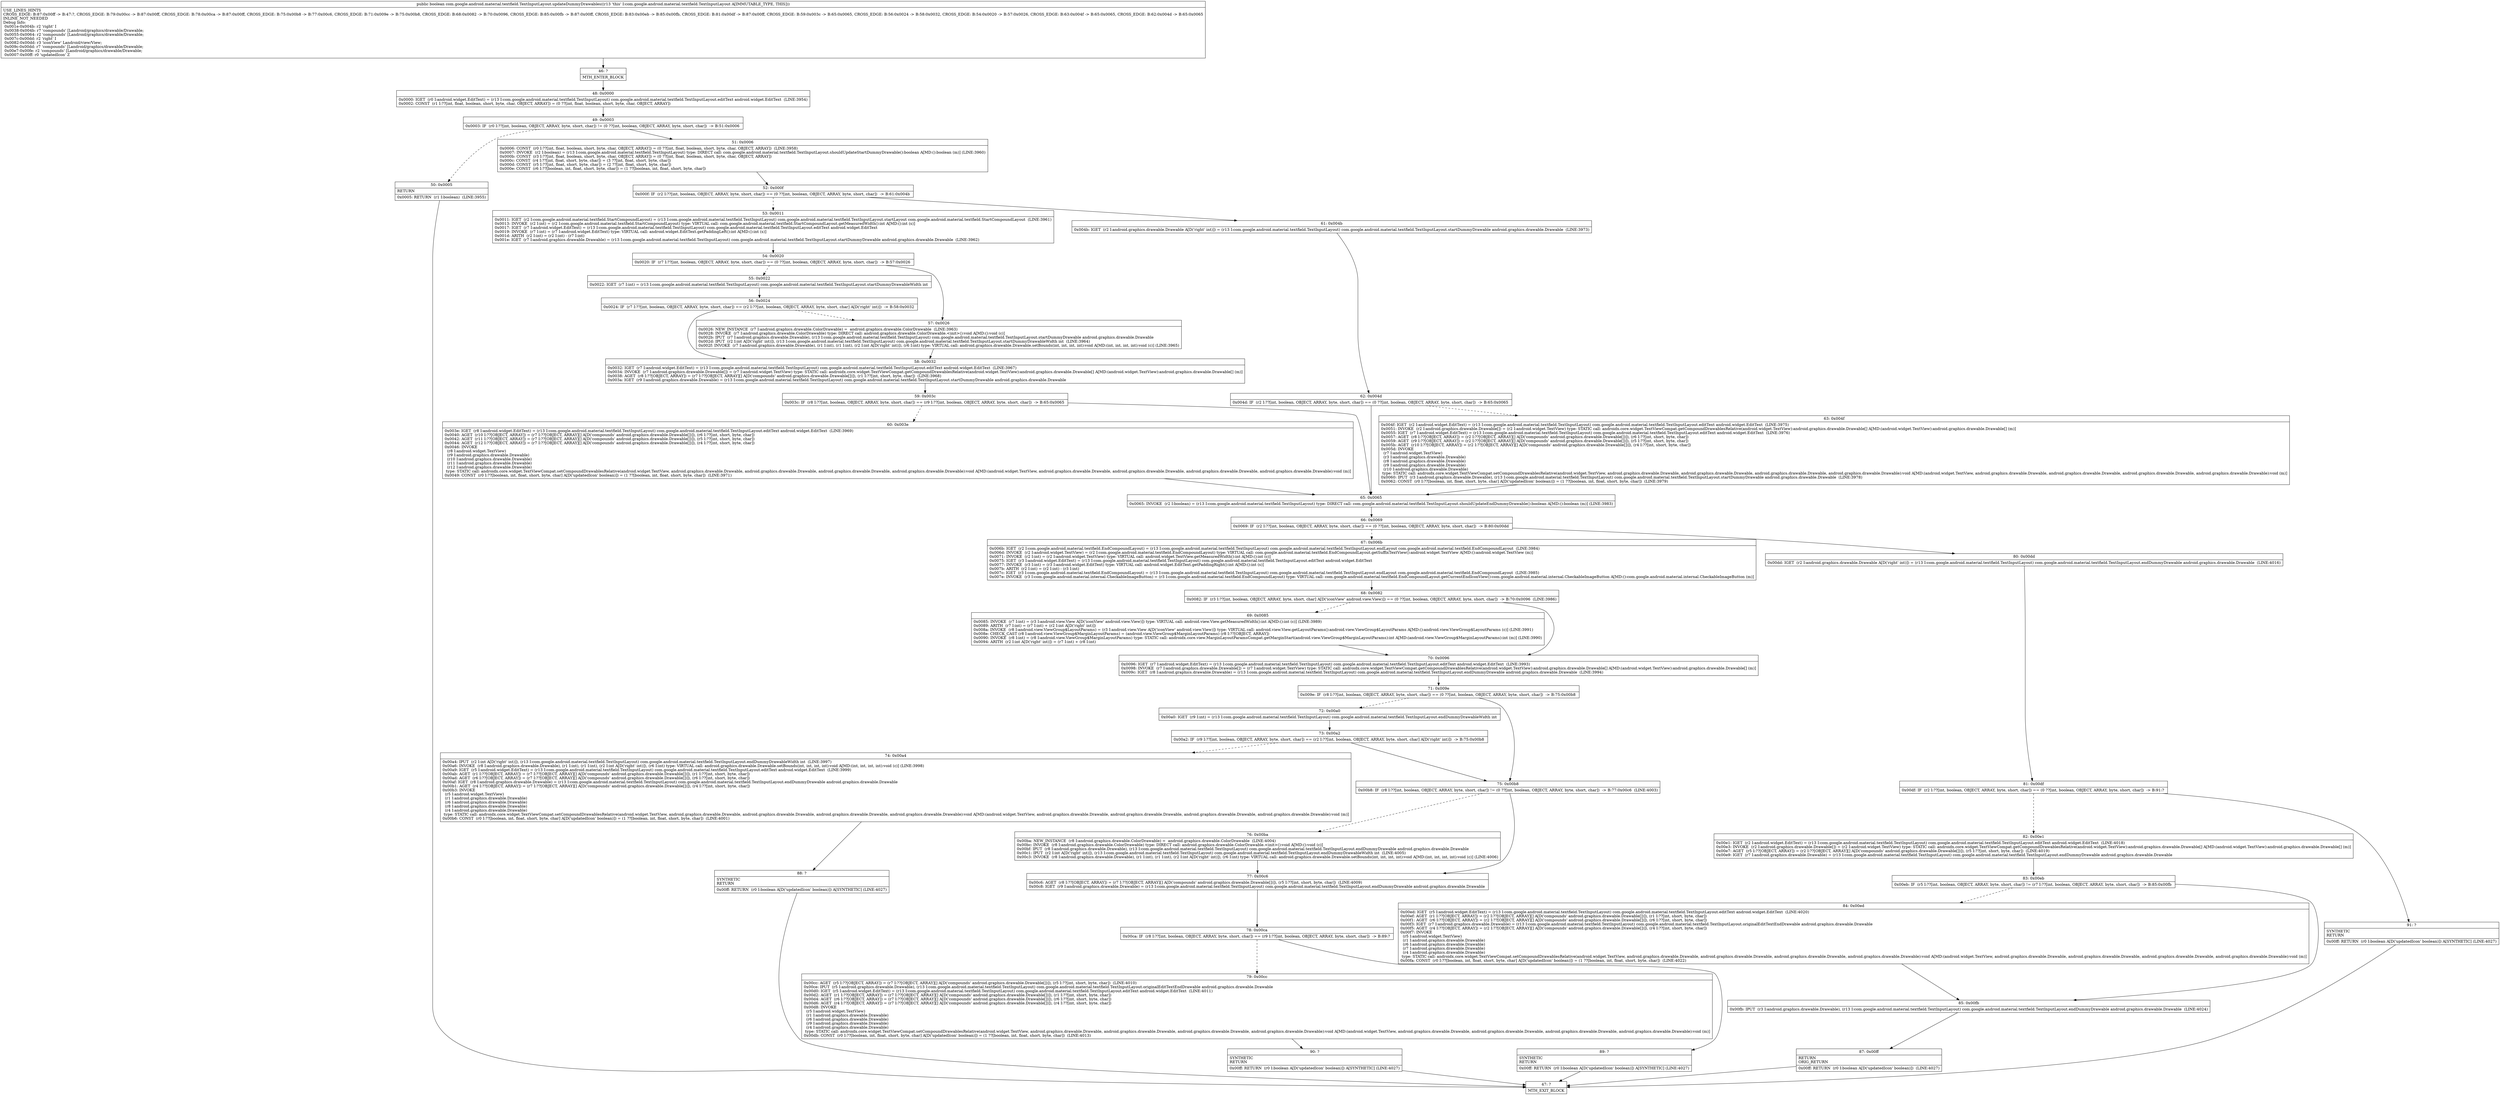digraph "CFG forcom.google.android.material.textfield.TextInputLayout.updateDummyDrawables()Z" {
Node_46 [shape=record,label="{46\:\ ?|MTH_ENTER_BLOCK\l}"];
Node_48 [shape=record,label="{48\:\ 0x0000|0x0000: IGET  (r0 I:android.widget.EditText) = (r13 I:com.google.android.material.textfield.TextInputLayout) com.google.android.material.textfield.TextInputLayout.editText android.widget.EditText  (LINE:3954)\l0x0002: CONST  (r1 I:??[int, float, boolean, short, byte, char, OBJECT, ARRAY]) = (0 ??[int, float, boolean, short, byte, char, OBJECT, ARRAY]) \l}"];
Node_49 [shape=record,label="{49\:\ 0x0003|0x0003: IF  (r0 I:??[int, boolean, OBJECT, ARRAY, byte, short, char]) != (0 ??[int, boolean, OBJECT, ARRAY, byte, short, char])  \-\> B:51:0x0006 \l}"];
Node_50 [shape=record,label="{50\:\ 0x0005|RETURN\l|0x0005: RETURN  (r1 I:boolean)  (LINE:3955)\l}"];
Node_47 [shape=record,label="{47\:\ ?|MTH_EXIT_BLOCK\l}"];
Node_51 [shape=record,label="{51\:\ 0x0006|0x0006: CONST  (r0 I:??[int, float, boolean, short, byte, char, OBJECT, ARRAY]) = (0 ??[int, float, boolean, short, byte, char, OBJECT, ARRAY])  (LINE:3958)\l0x0007: INVOKE  (r2 I:boolean) = (r13 I:com.google.android.material.textfield.TextInputLayout) type: DIRECT call: com.google.android.material.textfield.TextInputLayout.shouldUpdateStartDummyDrawable():boolean A[MD:():boolean (m)] (LINE:3960)\l0x000b: CONST  (r3 I:??[int, float, boolean, short, byte, char, OBJECT, ARRAY]) = (0 ??[int, float, boolean, short, byte, char, OBJECT, ARRAY]) \l0x000c: CONST  (r4 I:??[int, float, short, byte, char]) = (3 ??[int, float, short, byte, char]) \l0x000d: CONST  (r5 I:??[int, float, short, byte, char]) = (2 ??[int, float, short, byte, char]) \l0x000e: CONST  (r6 I:??[boolean, int, float, short, byte, char]) = (1 ??[boolean, int, float, short, byte, char]) \l}"];
Node_52 [shape=record,label="{52\:\ 0x000f|0x000f: IF  (r2 I:??[int, boolean, OBJECT, ARRAY, byte, short, char]) == (0 ??[int, boolean, OBJECT, ARRAY, byte, short, char])  \-\> B:61:0x004b \l}"];
Node_53 [shape=record,label="{53\:\ 0x0011|0x0011: IGET  (r2 I:com.google.android.material.textfield.StartCompoundLayout) = (r13 I:com.google.android.material.textfield.TextInputLayout) com.google.android.material.textfield.TextInputLayout.startLayout com.google.android.material.textfield.StartCompoundLayout  (LINE:3961)\l0x0013: INVOKE  (r2 I:int) = (r2 I:com.google.android.material.textfield.StartCompoundLayout) type: VIRTUAL call: com.google.android.material.textfield.StartCompoundLayout.getMeasuredWidth():int A[MD:():int (s)]\l0x0017: IGET  (r7 I:android.widget.EditText) = (r13 I:com.google.android.material.textfield.TextInputLayout) com.google.android.material.textfield.TextInputLayout.editText android.widget.EditText \l0x0019: INVOKE  (r7 I:int) = (r7 I:android.widget.EditText) type: VIRTUAL call: android.widget.EditText.getPaddingLeft():int A[MD:():int (s)]\l0x001d: ARITH  (r2 I:int) = (r2 I:int) \- (r7 I:int) \l0x001e: IGET  (r7 I:android.graphics.drawable.Drawable) = (r13 I:com.google.android.material.textfield.TextInputLayout) com.google.android.material.textfield.TextInputLayout.startDummyDrawable android.graphics.drawable.Drawable  (LINE:3962)\l}"];
Node_54 [shape=record,label="{54\:\ 0x0020|0x0020: IF  (r7 I:??[int, boolean, OBJECT, ARRAY, byte, short, char]) == (0 ??[int, boolean, OBJECT, ARRAY, byte, short, char])  \-\> B:57:0x0026 \l}"];
Node_55 [shape=record,label="{55\:\ 0x0022|0x0022: IGET  (r7 I:int) = (r13 I:com.google.android.material.textfield.TextInputLayout) com.google.android.material.textfield.TextInputLayout.startDummyDrawableWidth int \l}"];
Node_56 [shape=record,label="{56\:\ 0x0024|0x0024: IF  (r7 I:??[int, boolean, OBJECT, ARRAY, byte, short, char]) == (r2 I:??[int, boolean, OBJECT, ARRAY, byte, short, char] A[D('right' int)])  \-\> B:58:0x0032 \l}"];
Node_58 [shape=record,label="{58\:\ 0x0032|0x0032: IGET  (r7 I:android.widget.EditText) = (r13 I:com.google.android.material.textfield.TextInputLayout) com.google.android.material.textfield.TextInputLayout.editText android.widget.EditText  (LINE:3967)\l0x0034: INVOKE  (r7 I:android.graphics.drawable.Drawable[]) = (r7 I:android.widget.TextView) type: STATIC call: androidx.core.widget.TextViewCompat.getCompoundDrawablesRelative(android.widget.TextView):android.graphics.drawable.Drawable[] A[MD:(android.widget.TextView):android.graphics.drawable.Drawable[] (m)]\l0x0038: AGET  (r8 I:??[OBJECT, ARRAY]) = (r7 I:??[OBJECT, ARRAY][] A[D('compounds' android.graphics.drawable.Drawable[])]), (r1 I:??[int, short, byte, char])  (LINE:3968)\l0x003a: IGET  (r9 I:android.graphics.drawable.Drawable) = (r13 I:com.google.android.material.textfield.TextInputLayout) com.google.android.material.textfield.TextInputLayout.startDummyDrawable android.graphics.drawable.Drawable \l}"];
Node_59 [shape=record,label="{59\:\ 0x003c|0x003c: IF  (r8 I:??[int, boolean, OBJECT, ARRAY, byte, short, char]) == (r9 I:??[int, boolean, OBJECT, ARRAY, byte, short, char])  \-\> B:65:0x0065 \l}"];
Node_60 [shape=record,label="{60\:\ 0x003e|0x003e: IGET  (r8 I:android.widget.EditText) = (r13 I:com.google.android.material.textfield.TextInputLayout) com.google.android.material.textfield.TextInputLayout.editText android.widget.EditText  (LINE:3969)\l0x0040: AGET  (r10 I:??[OBJECT, ARRAY]) = (r7 I:??[OBJECT, ARRAY][] A[D('compounds' android.graphics.drawable.Drawable[])]), (r6 I:??[int, short, byte, char]) \l0x0042: AGET  (r11 I:??[OBJECT, ARRAY]) = (r7 I:??[OBJECT, ARRAY][] A[D('compounds' android.graphics.drawable.Drawable[])]), (r5 I:??[int, short, byte, char]) \l0x0044: AGET  (r12 I:??[OBJECT, ARRAY]) = (r7 I:??[OBJECT, ARRAY][] A[D('compounds' android.graphics.drawable.Drawable[])]), (r4 I:??[int, short, byte, char]) \l0x0046: INVOKE  \l  (r8 I:android.widget.TextView)\l  (r9 I:android.graphics.drawable.Drawable)\l  (r10 I:android.graphics.drawable.Drawable)\l  (r11 I:android.graphics.drawable.Drawable)\l  (r12 I:android.graphics.drawable.Drawable)\l type: STATIC call: androidx.core.widget.TextViewCompat.setCompoundDrawablesRelative(android.widget.TextView, android.graphics.drawable.Drawable, android.graphics.drawable.Drawable, android.graphics.drawable.Drawable, android.graphics.drawable.Drawable):void A[MD:(android.widget.TextView, android.graphics.drawable.Drawable, android.graphics.drawable.Drawable, android.graphics.drawable.Drawable, android.graphics.drawable.Drawable):void (m)]\l0x0049: CONST  (r0 I:??[boolean, int, float, short, byte, char] A[D('updatedIcon' boolean)]) = (1 ??[boolean, int, float, short, byte, char])  (LINE:3971)\l}"];
Node_65 [shape=record,label="{65\:\ 0x0065|0x0065: INVOKE  (r2 I:boolean) = (r13 I:com.google.android.material.textfield.TextInputLayout) type: DIRECT call: com.google.android.material.textfield.TextInputLayout.shouldUpdateEndDummyDrawable():boolean A[MD:():boolean (m)] (LINE:3983)\l}"];
Node_66 [shape=record,label="{66\:\ 0x0069|0x0069: IF  (r2 I:??[int, boolean, OBJECT, ARRAY, byte, short, char]) == (0 ??[int, boolean, OBJECT, ARRAY, byte, short, char])  \-\> B:80:0x00dd \l}"];
Node_67 [shape=record,label="{67\:\ 0x006b|0x006b: IGET  (r2 I:com.google.android.material.textfield.EndCompoundLayout) = (r13 I:com.google.android.material.textfield.TextInputLayout) com.google.android.material.textfield.TextInputLayout.endLayout com.google.android.material.textfield.EndCompoundLayout  (LINE:3984)\l0x006d: INVOKE  (r2 I:android.widget.TextView) = (r2 I:com.google.android.material.textfield.EndCompoundLayout) type: VIRTUAL call: com.google.android.material.textfield.EndCompoundLayout.getSuffixTextView():android.widget.TextView A[MD:():android.widget.TextView (m)]\l0x0071: INVOKE  (r2 I:int) = (r2 I:android.widget.TextView) type: VIRTUAL call: android.widget.TextView.getMeasuredWidth():int A[MD:():int (c)]\l0x0075: IGET  (r3 I:android.widget.EditText) = (r13 I:com.google.android.material.textfield.TextInputLayout) com.google.android.material.textfield.TextInputLayout.editText android.widget.EditText \l0x0077: INVOKE  (r3 I:int) = (r3 I:android.widget.EditText) type: VIRTUAL call: android.widget.EditText.getPaddingRight():int A[MD:():int (s)]\l0x007b: ARITH  (r2 I:int) = (r2 I:int) \- (r3 I:int) \l0x007c: IGET  (r3 I:com.google.android.material.textfield.EndCompoundLayout) = (r13 I:com.google.android.material.textfield.TextInputLayout) com.google.android.material.textfield.TextInputLayout.endLayout com.google.android.material.textfield.EndCompoundLayout  (LINE:3985)\l0x007e: INVOKE  (r3 I:com.google.android.material.internal.CheckableImageButton) = (r3 I:com.google.android.material.textfield.EndCompoundLayout) type: VIRTUAL call: com.google.android.material.textfield.EndCompoundLayout.getCurrentEndIconView():com.google.android.material.internal.CheckableImageButton A[MD:():com.google.android.material.internal.CheckableImageButton (m)]\l}"];
Node_68 [shape=record,label="{68\:\ 0x0082|0x0082: IF  (r3 I:??[int, boolean, OBJECT, ARRAY, byte, short, char] A[D('iconView' android.view.View)]) == (0 ??[int, boolean, OBJECT, ARRAY, byte, short, char])  \-\> B:70:0x0096  (LINE:3986)\l}"];
Node_69 [shape=record,label="{69\:\ 0x0085|0x0085: INVOKE  (r7 I:int) = (r3 I:android.view.View A[D('iconView' android.view.View)]) type: VIRTUAL call: android.view.View.getMeasuredWidth():int A[MD:():int (c)] (LINE:3989)\l0x0089: ARITH  (r7 I:int) = (r7 I:int) + (r2 I:int A[D('right' int)]) \l0x008a: INVOKE  (r8 I:android.view.ViewGroup$LayoutParams) = (r3 I:android.view.View A[D('iconView' android.view.View)]) type: VIRTUAL call: android.view.View.getLayoutParams():android.view.ViewGroup$LayoutParams A[MD:():android.view.ViewGroup$LayoutParams (c)] (LINE:3991)\l0x008e: CHECK_CAST (r8 I:android.view.ViewGroup$MarginLayoutParams) = (android.view.ViewGroup$MarginLayoutParams) (r8 I:??[OBJECT, ARRAY]) \l0x0090: INVOKE  (r8 I:int) = (r8 I:android.view.ViewGroup$MarginLayoutParams) type: STATIC call: androidx.core.view.MarginLayoutParamsCompat.getMarginStart(android.view.ViewGroup$MarginLayoutParams):int A[MD:(android.view.ViewGroup$MarginLayoutParams):int (m)] (LINE:3990)\l0x0094: ARITH  (r2 I:int A[D('right' int)]) = (r7 I:int) + (r8 I:int) \l}"];
Node_70 [shape=record,label="{70\:\ 0x0096|0x0096: IGET  (r7 I:android.widget.EditText) = (r13 I:com.google.android.material.textfield.TextInputLayout) com.google.android.material.textfield.TextInputLayout.editText android.widget.EditText  (LINE:3993)\l0x0098: INVOKE  (r7 I:android.graphics.drawable.Drawable[]) = (r7 I:android.widget.TextView) type: STATIC call: androidx.core.widget.TextViewCompat.getCompoundDrawablesRelative(android.widget.TextView):android.graphics.drawable.Drawable[] A[MD:(android.widget.TextView):android.graphics.drawable.Drawable[] (m)]\l0x009c: IGET  (r8 I:android.graphics.drawable.Drawable) = (r13 I:com.google.android.material.textfield.TextInputLayout) com.google.android.material.textfield.TextInputLayout.endDummyDrawable android.graphics.drawable.Drawable  (LINE:3994)\l}"];
Node_71 [shape=record,label="{71\:\ 0x009e|0x009e: IF  (r8 I:??[int, boolean, OBJECT, ARRAY, byte, short, char]) == (0 ??[int, boolean, OBJECT, ARRAY, byte, short, char])  \-\> B:75:0x00b8 \l}"];
Node_72 [shape=record,label="{72\:\ 0x00a0|0x00a0: IGET  (r9 I:int) = (r13 I:com.google.android.material.textfield.TextInputLayout) com.google.android.material.textfield.TextInputLayout.endDummyDrawableWidth int \l}"];
Node_73 [shape=record,label="{73\:\ 0x00a2|0x00a2: IF  (r9 I:??[int, boolean, OBJECT, ARRAY, byte, short, char]) == (r2 I:??[int, boolean, OBJECT, ARRAY, byte, short, char] A[D('right' int)])  \-\> B:75:0x00b8 \l}"];
Node_74 [shape=record,label="{74\:\ 0x00a4|0x00a4: IPUT  (r2 I:int A[D('right' int)]), (r13 I:com.google.android.material.textfield.TextInputLayout) com.google.android.material.textfield.TextInputLayout.endDummyDrawableWidth int  (LINE:3997)\l0x00a6: INVOKE  (r8 I:android.graphics.drawable.Drawable), (r1 I:int), (r1 I:int), (r2 I:int A[D('right' int)]), (r6 I:int) type: VIRTUAL call: android.graphics.drawable.Drawable.setBounds(int, int, int, int):void A[MD:(int, int, int, int):void (c)] (LINE:3998)\l0x00a9: IGET  (r5 I:android.widget.EditText) = (r13 I:com.google.android.material.textfield.TextInputLayout) com.google.android.material.textfield.TextInputLayout.editText android.widget.EditText  (LINE:3999)\l0x00ab: AGET  (r1 I:??[OBJECT, ARRAY]) = (r7 I:??[OBJECT, ARRAY][] A[D('compounds' android.graphics.drawable.Drawable[])]), (r1 I:??[int, short, byte, char]) \l0x00ad: AGET  (r6 I:??[OBJECT, ARRAY]) = (r7 I:??[OBJECT, ARRAY][] A[D('compounds' android.graphics.drawable.Drawable[])]), (r6 I:??[int, short, byte, char]) \l0x00af: IGET  (r8 I:android.graphics.drawable.Drawable) = (r13 I:com.google.android.material.textfield.TextInputLayout) com.google.android.material.textfield.TextInputLayout.endDummyDrawable android.graphics.drawable.Drawable \l0x00b1: AGET  (r4 I:??[OBJECT, ARRAY]) = (r7 I:??[OBJECT, ARRAY][] A[D('compounds' android.graphics.drawable.Drawable[])]), (r4 I:??[int, short, byte, char]) \l0x00b3: INVOKE  \l  (r5 I:android.widget.TextView)\l  (r1 I:android.graphics.drawable.Drawable)\l  (r6 I:android.graphics.drawable.Drawable)\l  (r8 I:android.graphics.drawable.Drawable)\l  (r4 I:android.graphics.drawable.Drawable)\l type: STATIC call: androidx.core.widget.TextViewCompat.setCompoundDrawablesRelative(android.widget.TextView, android.graphics.drawable.Drawable, android.graphics.drawable.Drawable, android.graphics.drawable.Drawable, android.graphics.drawable.Drawable):void A[MD:(android.widget.TextView, android.graphics.drawable.Drawable, android.graphics.drawable.Drawable, android.graphics.drawable.Drawable, android.graphics.drawable.Drawable):void (m)]\l0x00b6: CONST  (r0 I:??[boolean, int, float, short, byte, char] A[D('updatedIcon' boolean)]) = (1 ??[boolean, int, float, short, byte, char])  (LINE:4001)\l}"];
Node_88 [shape=record,label="{88\:\ ?|SYNTHETIC\lRETURN\l|0x00ff: RETURN  (r0 I:boolean A[D('updatedIcon' boolean)]) A[SYNTHETIC] (LINE:4027)\l}"];
Node_75 [shape=record,label="{75\:\ 0x00b8|0x00b8: IF  (r8 I:??[int, boolean, OBJECT, ARRAY, byte, short, char]) != (0 ??[int, boolean, OBJECT, ARRAY, byte, short, char])  \-\> B:77:0x00c6  (LINE:4003)\l}"];
Node_76 [shape=record,label="{76\:\ 0x00ba|0x00ba: NEW_INSTANCE  (r8 I:android.graphics.drawable.ColorDrawable) =  android.graphics.drawable.ColorDrawable  (LINE:4004)\l0x00bc: INVOKE  (r8 I:android.graphics.drawable.ColorDrawable) type: DIRECT call: android.graphics.drawable.ColorDrawable.\<init\>():void A[MD:():void (c)]\l0x00bf: IPUT  (r8 I:android.graphics.drawable.Drawable), (r13 I:com.google.android.material.textfield.TextInputLayout) com.google.android.material.textfield.TextInputLayout.endDummyDrawable android.graphics.drawable.Drawable \l0x00c1: IPUT  (r2 I:int A[D('right' int)]), (r13 I:com.google.android.material.textfield.TextInputLayout) com.google.android.material.textfield.TextInputLayout.endDummyDrawableWidth int  (LINE:4005)\l0x00c3: INVOKE  (r8 I:android.graphics.drawable.Drawable), (r1 I:int), (r1 I:int), (r2 I:int A[D('right' int)]), (r6 I:int) type: VIRTUAL call: android.graphics.drawable.Drawable.setBounds(int, int, int, int):void A[MD:(int, int, int, int):void (c)] (LINE:4006)\l}"];
Node_77 [shape=record,label="{77\:\ 0x00c6|0x00c6: AGET  (r8 I:??[OBJECT, ARRAY]) = (r7 I:??[OBJECT, ARRAY][] A[D('compounds' android.graphics.drawable.Drawable[])]), (r5 I:??[int, short, byte, char])  (LINE:4009)\l0x00c8: IGET  (r9 I:android.graphics.drawable.Drawable) = (r13 I:com.google.android.material.textfield.TextInputLayout) com.google.android.material.textfield.TextInputLayout.endDummyDrawable android.graphics.drawable.Drawable \l}"];
Node_78 [shape=record,label="{78\:\ 0x00ca|0x00ca: IF  (r8 I:??[int, boolean, OBJECT, ARRAY, byte, short, char]) == (r9 I:??[int, boolean, OBJECT, ARRAY, byte, short, char])  \-\> B:89:? \l}"];
Node_79 [shape=record,label="{79\:\ 0x00cc|0x00cc: AGET  (r5 I:??[OBJECT, ARRAY]) = (r7 I:??[OBJECT, ARRAY][] A[D('compounds' android.graphics.drawable.Drawable[])]), (r5 I:??[int, short, byte, char])  (LINE:4010)\l0x00ce: IPUT  (r5 I:android.graphics.drawable.Drawable), (r13 I:com.google.android.material.textfield.TextInputLayout) com.google.android.material.textfield.TextInputLayout.originalEditTextEndDrawable android.graphics.drawable.Drawable \l0x00d0: IGET  (r5 I:android.widget.EditText) = (r13 I:com.google.android.material.textfield.TextInputLayout) com.google.android.material.textfield.TextInputLayout.editText android.widget.EditText  (LINE:4011)\l0x00d2: AGET  (r1 I:??[OBJECT, ARRAY]) = (r7 I:??[OBJECT, ARRAY][] A[D('compounds' android.graphics.drawable.Drawable[])]), (r1 I:??[int, short, byte, char]) \l0x00d4: AGET  (r6 I:??[OBJECT, ARRAY]) = (r7 I:??[OBJECT, ARRAY][] A[D('compounds' android.graphics.drawable.Drawable[])]), (r6 I:??[int, short, byte, char]) \l0x00d6: AGET  (r4 I:??[OBJECT, ARRAY]) = (r7 I:??[OBJECT, ARRAY][] A[D('compounds' android.graphics.drawable.Drawable[])]), (r4 I:??[int, short, byte, char]) \l0x00d8: INVOKE  \l  (r5 I:android.widget.TextView)\l  (r1 I:android.graphics.drawable.Drawable)\l  (r6 I:android.graphics.drawable.Drawable)\l  (r9 I:android.graphics.drawable.Drawable)\l  (r4 I:android.graphics.drawable.Drawable)\l type: STATIC call: androidx.core.widget.TextViewCompat.setCompoundDrawablesRelative(android.widget.TextView, android.graphics.drawable.Drawable, android.graphics.drawable.Drawable, android.graphics.drawable.Drawable, android.graphics.drawable.Drawable):void A[MD:(android.widget.TextView, android.graphics.drawable.Drawable, android.graphics.drawable.Drawable, android.graphics.drawable.Drawable, android.graphics.drawable.Drawable):void (m)]\l0x00db: CONST  (r0 I:??[boolean, int, float, short, byte, char] A[D('updatedIcon' boolean)]) = (1 ??[boolean, int, float, short, byte, char])  (LINE:4013)\l}"];
Node_90 [shape=record,label="{90\:\ ?|SYNTHETIC\lRETURN\l|0x00ff: RETURN  (r0 I:boolean A[D('updatedIcon' boolean)]) A[SYNTHETIC] (LINE:4027)\l}"];
Node_89 [shape=record,label="{89\:\ ?|SYNTHETIC\lRETURN\l|0x00ff: RETURN  (r0 I:boolean A[D('updatedIcon' boolean)]) A[SYNTHETIC] (LINE:4027)\l}"];
Node_80 [shape=record,label="{80\:\ 0x00dd|0x00dd: IGET  (r2 I:android.graphics.drawable.Drawable A[D('right' int)]) = (r13 I:com.google.android.material.textfield.TextInputLayout) com.google.android.material.textfield.TextInputLayout.endDummyDrawable android.graphics.drawable.Drawable  (LINE:4016)\l}"];
Node_81 [shape=record,label="{81\:\ 0x00df|0x00df: IF  (r2 I:??[int, boolean, OBJECT, ARRAY, byte, short, char]) == (0 ??[int, boolean, OBJECT, ARRAY, byte, short, char])  \-\> B:91:? \l}"];
Node_82 [shape=record,label="{82\:\ 0x00e1|0x00e1: IGET  (r2 I:android.widget.EditText) = (r13 I:com.google.android.material.textfield.TextInputLayout) com.google.android.material.textfield.TextInputLayout.editText android.widget.EditText  (LINE:4018)\l0x00e3: INVOKE  (r2 I:android.graphics.drawable.Drawable[]) = (r2 I:android.widget.TextView) type: STATIC call: androidx.core.widget.TextViewCompat.getCompoundDrawablesRelative(android.widget.TextView):android.graphics.drawable.Drawable[] A[MD:(android.widget.TextView):android.graphics.drawable.Drawable[] (m)]\l0x00e7: AGET  (r5 I:??[OBJECT, ARRAY]) = (r2 I:??[OBJECT, ARRAY][] A[D('compounds' android.graphics.drawable.Drawable[])]), (r5 I:??[int, short, byte, char])  (LINE:4019)\l0x00e9: IGET  (r7 I:android.graphics.drawable.Drawable) = (r13 I:com.google.android.material.textfield.TextInputLayout) com.google.android.material.textfield.TextInputLayout.endDummyDrawable android.graphics.drawable.Drawable \l}"];
Node_83 [shape=record,label="{83\:\ 0x00eb|0x00eb: IF  (r5 I:??[int, boolean, OBJECT, ARRAY, byte, short, char]) != (r7 I:??[int, boolean, OBJECT, ARRAY, byte, short, char])  \-\> B:85:0x00fb \l}"];
Node_84 [shape=record,label="{84\:\ 0x00ed|0x00ed: IGET  (r5 I:android.widget.EditText) = (r13 I:com.google.android.material.textfield.TextInputLayout) com.google.android.material.textfield.TextInputLayout.editText android.widget.EditText  (LINE:4020)\l0x00ef: AGET  (r1 I:??[OBJECT, ARRAY]) = (r2 I:??[OBJECT, ARRAY][] A[D('compounds' android.graphics.drawable.Drawable[])]), (r1 I:??[int, short, byte, char]) \l0x00f1: AGET  (r6 I:??[OBJECT, ARRAY]) = (r2 I:??[OBJECT, ARRAY][] A[D('compounds' android.graphics.drawable.Drawable[])]), (r6 I:??[int, short, byte, char]) \l0x00f3: IGET  (r7 I:android.graphics.drawable.Drawable) = (r13 I:com.google.android.material.textfield.TextInputLayout) com.google.android.material.textfield.TextInputLayout.originalEditTextEndDrawable android.graphics.drawable.Drawable \l0x00f5: AGET  (r4 I:??[OBJECT, ARRAY]) = (r2 I:??[OBJECT, ARRAY][] A[D('compounds' android.graphics.drawable.Drawable[])]), (r4 I:??[int, short, byte, char]) \l0x00f7: INVOKE  \l  (r5 I:android.widget.TextView)\l  (r1 I:android.graphics.drawable.Drawable)\l  (r6 I:android.graphics.drawable.Drawable)\l  (r7 I:android.graphics.drawable.Drawable)\l  (r4 I:android.graphics.drawable.Drawable)\l type: STATIC call: androidx.core.widget.TextViewCompat.setCompoundDrawablesRelative(android.widget.TextView, android.graphics.drawable.Drawable, android.graphics.drawable.Drawable, android.graphics.drawable.Drawable, android.graphics.drawable.Drawable):void A[MD:(android.widget.TextView, android.graphics.drawable.Drawable, android.graphics.drawable.Drawable, android.graphics.drawable.Drawable, android.graphics.drawable.Drawable):void (m)]\l0x00fa: CONST  (r0 I:??[boolean, int, float, short, byte, char] A[D('updatedIcon' boolean)]) = (1 ??[boolean, int, float, short, byte, char])  (LINE:4022)\l}"];
Node_85 [shape=record,label="{85\:\ 0x00fb|0x00fb: IPUT  (r3 I:android.graphics.drawable.Drawable), (r13 I:com.google.android.material.textfield.TextInputLayout) com.google.android.material.textfield.TextInputLayout.endDummyDrawable android.graphics.drawable.Drawable  (LINE:4024)\l}"];
Node_87 [shape=record,label="{87\:\ 0x00ff|RETURN\lORIG_RETURN\l|0x00ff: RETURN  (r0 I:boolean A[D('updatedIcon' boolean)])  (LINE:4027)\l}"];
Node_91 [shape=record,label="{91\:\ ?|SYNTHETIC\lRETURN\l|0x00ff: RETURN  (r0 I:boolean A[D('updatedIcon' boolean)]) A[SYNTHETIC] (LINE:4027)\l}"];
Node_57 [shape=record,label="{57\:\ 0x0026|0x0026: NEW_INSTANCE  (r7 I:android.graphics.drawable.ColorDrawable) =  android.graphics.drawable.ColorDrawable  (LINE:3963)\l0x0028: INVOKE  (r7 I:android.graphics.drawable.ColorDrawable) type: DIRECT call: android.graphics.drawable.ColorDrawable.\<init\>():void A[MD:():void (c)]\l0x002b: IPUT  (r7 I:android.graphics.drawable.Drawable), (r13 I:com.google.android.material.textfield.TextInputLayout) com.google.android.material.textfield.TextInputLayout.startDummyDrawable android.graphics.drawable.Drawable \l0x002d: IPUT  (r2 I:int A[D('right' int)]), (r13 I:com.google.android.material.textfield.TextInputLayout) com.google.android.material.textfield.TextInputLayout.startDummyDrawableWidth int  (LINE:3964)\l0x002f: INVOKE  (r7 I:android.graphics.drawable.Drawable), (r1 I:int), (r1 I:int), (r2 I:int A[D('right' int)]), (r6 I:int) type: VIRTUAL call: android.graphics.drawable.Drawable.setBounds(int, int, int, int):void A[MD:(int, int, int, int):void (c)] (LINE:3965)\l}"];
Node_61 [shape=record,label="{61\:\ 0x004b|0x004b: IGET  (r2 I:android.graphics.drawable.Drawable A[D('right' int)]) = (r13 I:com.google.android.material.textfield.TextInputLayout) com.google.android.material.textfield.TextInputLayout.startDummyDrawable android.graphics.drawable.Drawable  (LINE:3973)\l}"];
Node_62 [shape=record,label="{62\:\ 0x004d|0x004d: IF  (r2 I:??[int, boolean, OBJECT, ARRAY, byte, short, char]) == (0 ??[int, boolean, OBJECT, ARRAY, byte, short, char])  \-\> B:65:0x0065 \l}"];
Node_63 [shape=record,label="{63\:\ 0x004f|0x004f: IGET  (r2 I:android.widget.EditText) = (r13 I:com.google.android.material.textfield.TextInputLayout) com.google.android.material.textfield.TextInputLayout.editText android.widget.EditText  (LINE:3975)\l0x0051: INVOKE  (r2 I:android.graphics.drawable.Drawable[]) = (r2 I:android.widget.TextView) type: STATIC call: androidx.core.widget.TextViewCompat.getCompoundDrawablesRelative(android.widget.TextView):android.graphics.drawable.Drawable[] A[MD:(android.widget.TextView):android.graphics.drawable.Drawable[] (m)]\l0x0055: IGET  (r7 I:android.widget.EditText) = (r13 I:com.google.android.material.textfield.TextInputLayout) com.google.android.material.textfield.TextInputLayout.editText android.widget.EditText  (LINE:3976)\l0x0057: AGET  (r8 I:??[OBJECT, ARRAY]) = (r2 I:??[OBJECT, ARRAY][] A[D('compounds' android.graphics.drawable.Drawable[])]), (r6 I:??[int, short, byte, char]) \l0x0059: AGET  (r9 I:??[OBJECT, ARRAY]) = (r2 I:??[OBJECT, ARRAY][] A[D('compounds' android.graphics.drawable.Drawable[])]), (r5 I:??[int, short, byte, char]) \l0x005b: AGET  (r10 I:??[OBJECT, ARRAY]) = (r2 I:??[OBJECT, ARRAY][] A[D('compounds' android.graphics.drawable.Drawable[])]), (r4 I:??[int, short, byte, char]) \l0x005d: INVOKE  \l  (r7 I:android.widget.TextView)\l  (r3 I:android.graphics.drawable.Drawable)\l  (r8 I:android.graphics.drawable.Drawable)\l  (r9 I:android.graphics.drawable.Drawable)\l  (r10 I:android.graphics.drawable.Drawable)\l type: STATIC call: androidx.core.widget.TextViewCompat.setCompoundDrawablesRelative(android.widget.TextView, android.graphics.drawable.Drawable, android.graphics.drawable.Drawable, android.graphics.drawable.Drawable, android.graphics.drawable.Drawable):void A[MD:(android.widget.TextView, android.graphics.drawable.Drawable, android.graphics.drawable.Drawable, android.graphics.drawable.Drawable, android.graphics.drawable.Drawable):void (m)]\l0x0060: IPUT  (r3 I:android.graphics.drawable.Drawable), (r13 I:com.google.android.material.textfield.TextInputLayout) com.google.android.material.textfield.TextInputLayout.startDummyDrawable android.graphics.drawable.Drawable  (LINE:3978)\l0x0062: CONST  (r0 I:??[boolean, int, float, short, byte, char] A[D('updatedIcon' boolean)]) = (1 ??[boolean, int, float, short, byte, char])  (LINE:3979)\l}"];
MethodNode[shape=record,label="{public boolean com.google.android.material.textfield.TextInputLayout.updateDummyDrawables((r13 'this' I:com.google.android.material.textfield.TextInputLayout A[IMMUTABLE_TYPE, THIS]))  | USE_LINES_HINTS\lCROSS_EDGE: B:87:0x00ff \-\> B:47:?, CROSS_EDGE: B:79:0x00cc \-\> B:87:0x00ff, CROSS_EDGE: B:78:0x00ca \-\> B:87:0x00ff, CROSS_EDGE: B:75:0x00b8 \-\> B:77:0x00c6, CROSS_EDGE: B:71:0x009e \-\> B:75:0x00b8, CROSS_EDGE: B:68:0x0082 \-\> B:70:0x0096, CROSS_EDGE: B:85:0x00fb \-\> B:87:0x00ff, CROSS_EDGE: B:83:0x00eb \-\> B:85:0x00fb, CROSS_EDGE: B:81:0x00df \-\> B:87:0x00ff, CROSS_EDGE: B:59:0x003c \-\> B:65:0x0065, CROSS_EDGE: B:56:0x0024 \-\> B:58:0x0032, CROSS_EDGE: B:54:0x0020 \-\> B:57:0x0026, CROSS_EDGE: B:63:0x004f \-\> B:65:0x0065, CROSS_EDGE: B:62:0x004d \-\> B:65:0x0065\lINLINE_NOT_NEEDED\lDebug Info:\l  0x001e\-0x004b: r2 'right' I\l  0x0038\-0x004b: r7 'compounds' [Landroid\/graphics\/drawable\/Drawable;\l  0x0055\-0x0064: r2 'compounds' [Landroid\/graphics\/drawable\/Drawable;\l  0x007c\-0x00dd: r2 'right' I\l  0x0082\-0x00dd: r3 'iconView' Landroid\/view\/View;\l  0x009c\-0x00dd: r7 'compounds' [Landroid\/graphics\/drawable\/Drawable;\l  0x00e7\-0x00fe: r2 'compounds' [Landroid\/graphics\/drawable\/Drawable;\l  0x0007\-0x00ff: r0 'updatedIcon' Z\l}"];
MethodNode -> Node_46;Node_46 -> Node_48;
Node_48 -> Node_49;
Node_49 -> Node_50[style=dashed];
Node_49 -> Node_51;
Node_50 -> Node_47;
Node_51 -> Node_52;
Node_52 -> Node_53[style=dashed];
Node_52 -> Node_61;
Node_53 -> Node_54;
Node_54 -> Node_55[style=dashed];
Node_54 -> Node_57;
Node_55 -> Node_56;
Node_56 -> Node_57[style=dashed];
Node_56 -> Node_58;
Node_58 -> Node_59;
Node_59 -> Node_60[style=dashed];
Node_59 -> Node_65;
Node_60 -> Node_65;
Node_65 -> Node_66;
Node_66 -> Node_67[style=dashed];
Node_66 -> Node_80;
Node_67 -> Node_68;
Node_68 -> Node_69[style=dashed];
Node_68 -> Node_70;
Node_69 -> Node_70;
Node_70 -> Node_71;
Node_71 -> Node_72[style=dashed];
Node_71 -> Node_75;
Node_72 -> Node_73;
Node_73 -> Node_74[style=dashed];
Node_73 -> Node_75;
Node_74 -> Node_88;
Node_88 -> Node_47;
Node_75 -> Node_76[style=dashed];
Node_75 -> Node_77;
Node_76 -> Node_77;
Node_77 -> Node_78;
Node_78 -> Node_79[style=dashed];
Node_78 -> Node_89;
Node_79 -> Node_90;
Node_90 -> Node_47;
Node_89 -> Node_47;
Node_80 -> Node_81;
Node_81 -> Node_82[style=dashed];
Node_81 -> Node_91;
Node_82 -> Node_83;
Node_83 -> Node_84[style=dashed];
Node_83 -> Node_85;
Node_84 -> Node_85;
Node_85 -> Node_87;
Node_87 -> Node_47;
Node_91 -> Node_47;
Node_57 -> Node_58;
Node_61 -> Node_62;
Node_62 -> Node_63[style=dashed];
Node_62 -> Node_65;
Node_63 -> Node_65;
}

